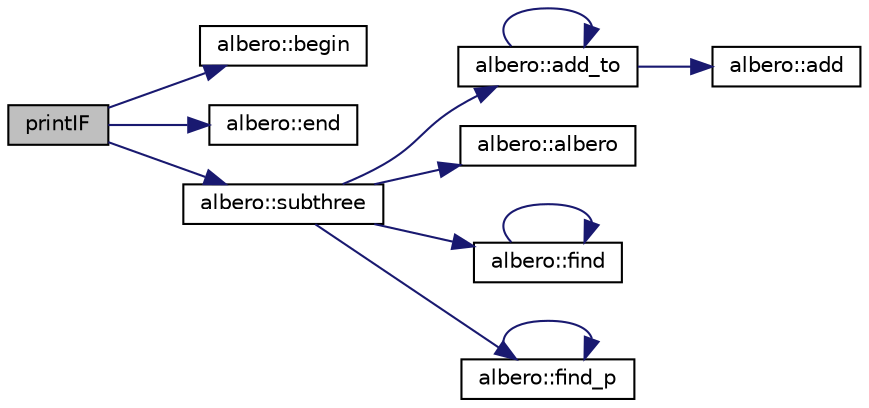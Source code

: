 digraph "printIF"
{
 // LATEX_PDF_SIZE
  edge [fontname="Helvetica",fontsize="10",labelfontname="Helvetica",labelfontsize="10"];
  node [fontname="Helvetica",fontsize="10",shape=record];
  rankdir="LR";
  Node1 [label="printIF",height=0.2,width=0.4,color="black", fillcolor="grey75", style="filled", fontcolor="black",tooltip="this function prints only the data elements that satisty the P functor"];
  Node1 -> Node2 [color="midnightblue",fontsize="10",style="solid",fontname="Helvetica"];
  Node2 [label="albero::begin",height=0.2,width=0.4,color="black", fillcolor="white", style="filled",URL="$classalbero.html#a9b6921216d92415493a6478c56599db8",tooltip="this function returns the iterator for the first element of the binary three"];
  Node1 -> Node3 [color="midnightblue",fontsize="10",style="solid",fontname="Helvetica"];
  Node3 [label="albero::end",height=0.2,width=0.4,color="black", fillcolor="white", style="filled",URL="$classalbero.html#a50b5304d1b1c9092efaa85dfd44b8fdd",tooltip="this function returns an end iterator for the binary three"];
  Node1 -> Node4 [color="midnightblue",fontsize="10",style="solid",fontname="Helvetica"];
  Node4 [label="albero::subthree",height=0.2,width=0.4,color="black", fillcolor="white", style="filled",URL="$classalbero.html#a9b9dbcd183b8b32cc04417b16c582862",tooltip="this function creates a new albero instance from one data element"];
  Node4 -> Node5 [color="midnightblue",fontsize="10",style="solid",fontname="Helvetica"];
  Node5 [label="albero::add_to",height=0.2,width=0.4,color="black", fillcolor="white", style="filled",URL="$classalbero.html#af0df859b68790dbda0667c36ccfa63ea",tooltip="this function adds one element to external albero object"];
  Node5 -> Node6 [color="midnightblue",fontsize="10",style="solid",fontname="Helvetica"];
  Node6 [label="albero::add",height=0.2,width=0.4,color="black", fillcolor="white", style="filled",URL="$classalbero.html#a2c2871198f2a64be1b49c115f26ce93c",tooltip="this function adds one data element to the structure"];
  Node5 -> Node5 [color="midnightblue",fontsize="10",style="solid",fontname="Helvetica"];
  Node4 -> Node7 [color="midnightblue",fontsize="10",style="solid",fontname="Helvetica"];
  Node7 [label="albero::albero",height=0.2,width=0.4,color="black", fillcolor="white", style="filled",URL="$classalbero.html#ab2803c78407e4f223535d11aeb1a0772",tooltip="default constructor not permitted"];
  Node4 -> Node8 [color="midnightblue",fontsize="10",style="solid",fontname="Helvetica"];
  Node8 [label="albero::find",height=0.2,width=0.4,color="black", fillcolor="white", style="filled",URL="$classalbero.html#a5e99efa2c22bff083ed2d9081347e3f4",tooltip="recursive function for finding one data element's existance in the structure"];
  Node8 -> Node8 [color="midnightblue",fontsize="10",style="solid",fontname="Helvetica"];
  Node4 -> Node9 [color="midnightblue",fontsize="10",style="solid",fontname="Helvetica"];
  Node9 [label="albero::find_p",height=0.2,width=0.4,color="black", fillcolor="white", style="filled",URL="$classalbero.html#a3f9b061f8ce944df2682fc8958f1e367",tooltip="recursive function for finding one data element's node pointer in the structure"];
  Node9 -> Node9 [color="midnightblue",fontsize="10",style="solid",fontname="Helvetica"];
}
